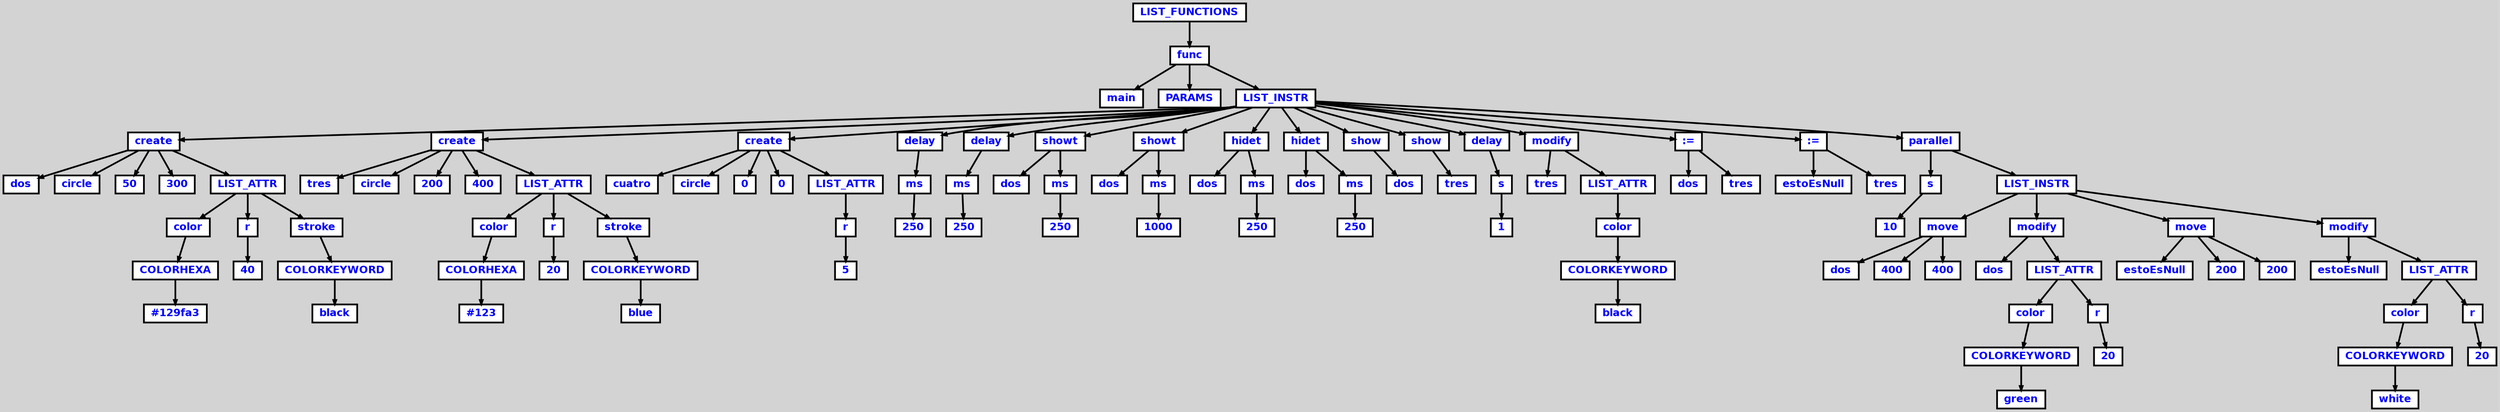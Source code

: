 digraph {

	ordering=out;
	ranksep=.4;
	bgcolor="lightgrey"; node [shape=box, fixedsize=false, fontsize=12, fontname="Helvetica-bold", fontcolor="blue"
		width=.25, height=.25, color="black", fillcolor="white", style="filled, solid, bold"];
	edge [arrowsize=.5, color="black", style="bold"]

  n0 [label="LIST_FUNCTIONS"];
  n1 [label="func"];
  n1 [label="func"];
  n2 [label="main"];
  n3 [label="PARAMS"];
  n4 [label="LIST_INSTR"];
  n4 [label="LIST_INSTR"];
  n5 [label="create"];
  n5 [label="create"];
  n6 [label="dos"];
  n7 [label="circle"];
  n8 [label="50"];
  n9 [label="300"];
  n10 [label="LIST_ATTR"];
  n10 [label="LIST_ATTR"];
  n11 [label="color"];
  n11 [label="color"];
  n12 [label="COLORHEXA"];
  n12 [label="COLORHEXA"];
  n13 [label="#129fa3"];
  n14 [label="r"];
  n14 [label="r"];
  n15 [label="40"];
  n16 [label="stroke"];
  n16 [label="stroke"];
  n17 [label="COLORKEYWORD"];
  n17 [label="COLORKEYWORD"];
  n18 [label="black"];
  n19 [label="create"];
  n19 [label="create"];
  n20 [label="tres"];
  n21 [label="circle"];
  n22 [label="200"];
  n23 [label="400"];
  n24 [label="LIST_ATTR"];
  n24 [label="LIST_ATTR"];
  n25 [label="color"];
  n25 [label="color"];
  n26 [label="COLORHEXA"];
  n26 [label="COLORHEXA"];
  n27 [label="#123"];
  n28 [label="r"];
  n28 [label="r"];
  n29 [label="20"];
  n30 [label="stroke"];
  n30 [label="stroke"];
  n31 [label="COLORKEYWORD"];
  n31 [label="COLORKEYWORD"];
  n32 [label="blue"];
  n33 [label="create"];
  n33 [label="create"];
  n34 [label="cuatro"];
  n35 [label="circle"];
  n36 [label="0"];
  n37 [label="0"];
  n38 [label="LIST_ATTR"];
  n38 [label="LIST_ATTR"];
  n39 [label="r"];
  n39 [label="r"];
  n40 [label="5"];
  n41 [label="delay"];
  n41 [label="delay"];
  n42 [label="ms"];
  n42 [label="ms"];
  n43 [label="250"];
  n44 [label="delay"];
  n44 [label="delay"];
  n45 [label="ms"];
  n45 [label="ms"];
  n46 [label="250"];
  n47 [label="showt"];
  n47 [label="showt"];
  n48 [label="dos"];
  n49 [label="ms"];
  n49 [label="ms"];
  n50 [label="250"];
  n51 [label="showt"];
  n51 [label="showt"];
  n52 [label="dos"];
  n53 [label="ms"];
  n53 [label="ms"];
  n54 [label="1000"];
  n55 [label="hidet"];
  n55 [label="hidet"];
  n56 [label="dos"];
  n57 [label="ms"];
  n57 [label="ms"];
  n58 [label="250"];
  n59 [label="hidet"];
  n59 [label="hidet"];
  n60 [label="dos"];
  n61 [label="ms"];
  n61 [label="ms"];
  n62 [label="250"];
  n63 [label="show"];
  n63 [label="show"];
  n64 [label="dos"];
  n65 [label="show"];
  n65 [label="show"];
  n66 [label="tres"];
  n67 [label="delay"];
  n67 [label="delay"];
  n68 [label="s"];
  n68 [label="s"];
  n69 [label="1"];
  n70 [label="modify"];
  n70 [label="modify"];
  n71 [label="tres"];
  n72 [label="LIST_ATTR"];
  n72 [label="LIST_ATTR"];
  n73 [label="color"];
  n73 [label="color"];
  n74 [label="COLORKEYWORD"];
  n74 [label="COLORKEYWORD"];
  n75 [label="black"];
  n76 [label=":="];
  n76 [label=":="];
  n77 [label="dos"];
  n78 [label="tres"];
  n79 [label=":="];
  n79 [label=":="];
  n80 [label="estoEsNull"];
  n81 [label="tres"];
  n82 [label="parallel"];
  n82 [label="parallel"];
  n83 [label="s"];
  n83 [label="s"];
  n84 [label="10"];
  n85 [label="LIST_INSTR"];
  n85 [label="LIST_INSTR"];
  n86 [label="move"];
  n86 [label="move"];
  n87 [label="dos"];
  n88 [label="400"];
  n89 [label="400"];
  n90 [label="modify"];
  n90 [label="modify"];
  n91 [label="dos"];
  n92 [label="LIST_ATTR"];
  n92 [label="LIST_ATTR"];
  n93 [label="color"];
  n93 [label="color"];
  n94 [label="COLORKEYWORD"];
  n94 [label="COLORKEYWORD"];
  n95 [label="green"];
  n96 [label="r"];
  n96 [label="r"];
  n97 [label="20"];
  n98 [label="move"];
  n98 [label="move"];
  n99 [label="estoEsNull"];
  n100 [label="200"];
  n101 [label="200"];
  n102 [label="modify"];
  n102 [label="modify"];
  n103 [label="estoEsNull"];
  n104 [label="LIST_ATTR"];
  n104 [label="LIST_ATTR"];
  n105 [label="color"];
  n105 [label="color"];
  n106 [label="COLORKEYWORD"];
  n106 [label="COLORKEYWORD"];
  n107 [label="white"];
  n108 [label="r"];
  n108 [label="r"];
  n109 [label="20"];

  n0 -> n1 // "LIST_FUNCTIONS" -> "func"
  n1 -> n2 // "func" -> "main"
  n1 -> n3 // "func" -> "PARAMS"
  n1 -> n4 // "func" -> "LIST_INSTR"
  n4 -> n5 // "LIST_INSTR" -> "create"
  n5 -> n6 // "create" -> "dos"
  n5 -> n7 // "create" -> "circle"
  n5 -> n8 // "create" -> "50"
  n5 -> n9 // "create" -> "300"
  n5 -> n10 // "create" -> "LIST_ATTR"
  n10 -> n11 // "LIST_ATTR" -> "color"
  n11 -> n12 // "color" -> "COLORHEXA"
  n12 -> n13 // "COLORHEXA" -> "#129fa3"
  n10 -> n14 // "LIST_ATTR" -> "r"
  n14 -> n15 // "r" -> "40"
  n10 -> n16 // "LIST_ATTR" -> "stroke"
  n16 -> n17 // "stroke" -> "COLORKEYWORD"
  n17 -> n18 // "COLORKEYWORD" -> "black"
  n4 -> n19 // "LIST_INSTR" -> "create"
  n19 -> n20 // "create" -> "tres"
  n19 -> n21 // "create" -> "circle"
  n19 -> n22 // "create" -> "200"
  n19 -> n23 // "create" -> "400"
  n19 -> n24 // "create" -> "LIST_ATTR"
  n24 -> n25 // "LIST_ATTR" -> "color"
  n25 -> n26 // "color" -> "COLORHEXA"
  n26 -> n27 // "COLORHEXA" -> "#123"
  n24 -> n28 // "LIST_ATTR" -> "r"
  n28 -> n29 // "r" -> "20"
  n24 -> n30 // "LIST_ATTR" -> "stroke"
  n30 -> n31 // "stroke" -> "COLORKEYWORD"
  n31 -> n32 // "COLORKEYWORD" -> "blue"
  n4 -> n33 // "LIST_INSTR" -> "create"
  n33 -> n34 // "create" -> "cuatro"
  n33 -> n35 // "create" -> "circle"
  n33 -> n36 // "create" -> "0"
  n33 -> n37 // "create" -> "0"
  n33 -> n38 // "create" -> "LIST_ATTR"
  n38 -> n39 // "LIST_ATTR" -> "r"
  n39 -> n40 // "r" -> "5"
  n4 -> n41 // "LIST_INSTR" -> "delay"
  n41 -> n42 // "delay" -> "ms"
  n42 -> n43 // "ms" -> "250"
  n4 -> n44 // "LIST_INSTR" -> "delay"
  n44 -> n45 // "delay" -> "ms"
  n45 -> n46 // "ms" -> "250"
  n4 -> n47 // "LIST_INSTR" -> "showt"
  n47 -> n48 // "showt" -> "dos"
  n47 -> n49 // "showt" -> "ms"
  n49 -> n50 // "ms" -> "250"
  n4 -> n51 // "LIST_INSTR" -> "showt"
  n51 -> n52 // "showt" -> "dos"
  n51 -> n53 // "showt" -> "ms"
  n53 -> n54 // "ms" -> "1000"
  n4 -> n55 // "LIST_INSTR" -> "hidet"
  n55 -> n56 // "hidet" -> "dos"
  n55 -> n57 // "hidet" -> "ms"
  n57 -> n58 // "ms" -> "250"
  n4 -> n59 // "LIST_INSTR" -> "hidet"
  n59 -> n60 // "hidet" -> "dos"
  n59 -> n61 // "hidet" -> "ms"
  n61 -> n62 // "ms" -> "250"
  n4 -> n63 // "LIST_INSTR" -> "show"
  n63 -> n64 // "show" -> "dos"
  n4 -> n65 // "LIST_INSTR" -> "show"
  n65 -> n66 // "show" -> "tres"
  n4 -> n67 // "LIST_INSTR" -> "delay"
  n67 -> n68 // "delay" -> "s"
  n68 -> n69 // "s" -> "1"
  n4 -> n70 // "LIST_INSTR" -> "modify"
  n70 -> n71 // "modify" -> "tres"
  n70 -> n72 // "modify" -> "LIST_ATTR"
  n72 -> n73 // "LIST_ATTR" -> "color"
  n73 -> n74 // "color" -> "COLORKEYWORD"
  n74 -> n75 // "COLORKEYWORD" -> "black"
  n4 -> n76 // "LIST_INSTR" -> ":="
  n76 -> n77 // ":=" -> "dos"
  n76 -> n78 // ":=" -> "tres"
  n4 -> n79 // "LIST_INSTR" -> ":="
  n79 -> n80 // ":=" -> "estoEsNull"
  n79 -> n81 // ":=" -> "tres"
  n4 -> n82 // "LIST_INSTR" -> "parallel"
  n82 -> n83 // "parallel" -> "s"
  n83 -> n84 // "s" -> "10"
  n82 -> n85 // "parallel" -> "LIST_INSTR"
  n85 -> n86 // "LIST_INSTR" -> "move"
  n86 -> n87 // "move" -> "dos"
  n86 -> n88 // "move" -> "400"
  n86 -> n89 // "move" -> "400"
  n85 -> n90 // "LIST_INSTR" -> "modify"
  n90 -> n91 // "modify" -> "dos"
  n90 -> n92 // "modify" -> "LIST_ATTR"
  n92 -> n93 // "LIST_ATTR" -> "color"
  n93 -> n94 // "color" -> "COLORKEYWORD"
  n94 -> n95 // "COLORKEYWORD" -> "green"
  n92 -> n96 // "LIST_ATTR" -> "r"
  n96 -> n97 // "r" -> "20"
  n85 -> n98 // "LIST_INSTR" -> "move"
  n98 -> n99 // "move" -> "estoEsNull"
  n98 -> n100 // "move" -> "200"
  n98 -> n101 // "move" -> "200"
  n85 -> n102 // "LIST_INSTR" -> "modify"
  n102 -> n103 // "modify" -> "estoEsNull"
  n102 -> n104 // "modify" -> "LIST_ATTR"
  n104 -> n105 // "LIST_ATTR" -> "color"
  n105 -> n106 // "color" -> "COLORKEYWORD"
  n106 -> n107 // "COLORKEYWORD" -> "white"
  n104 -> n108 // "LIST_ATTR" -> "r"
  n108 -> n109 // "r" -> "20"

}
